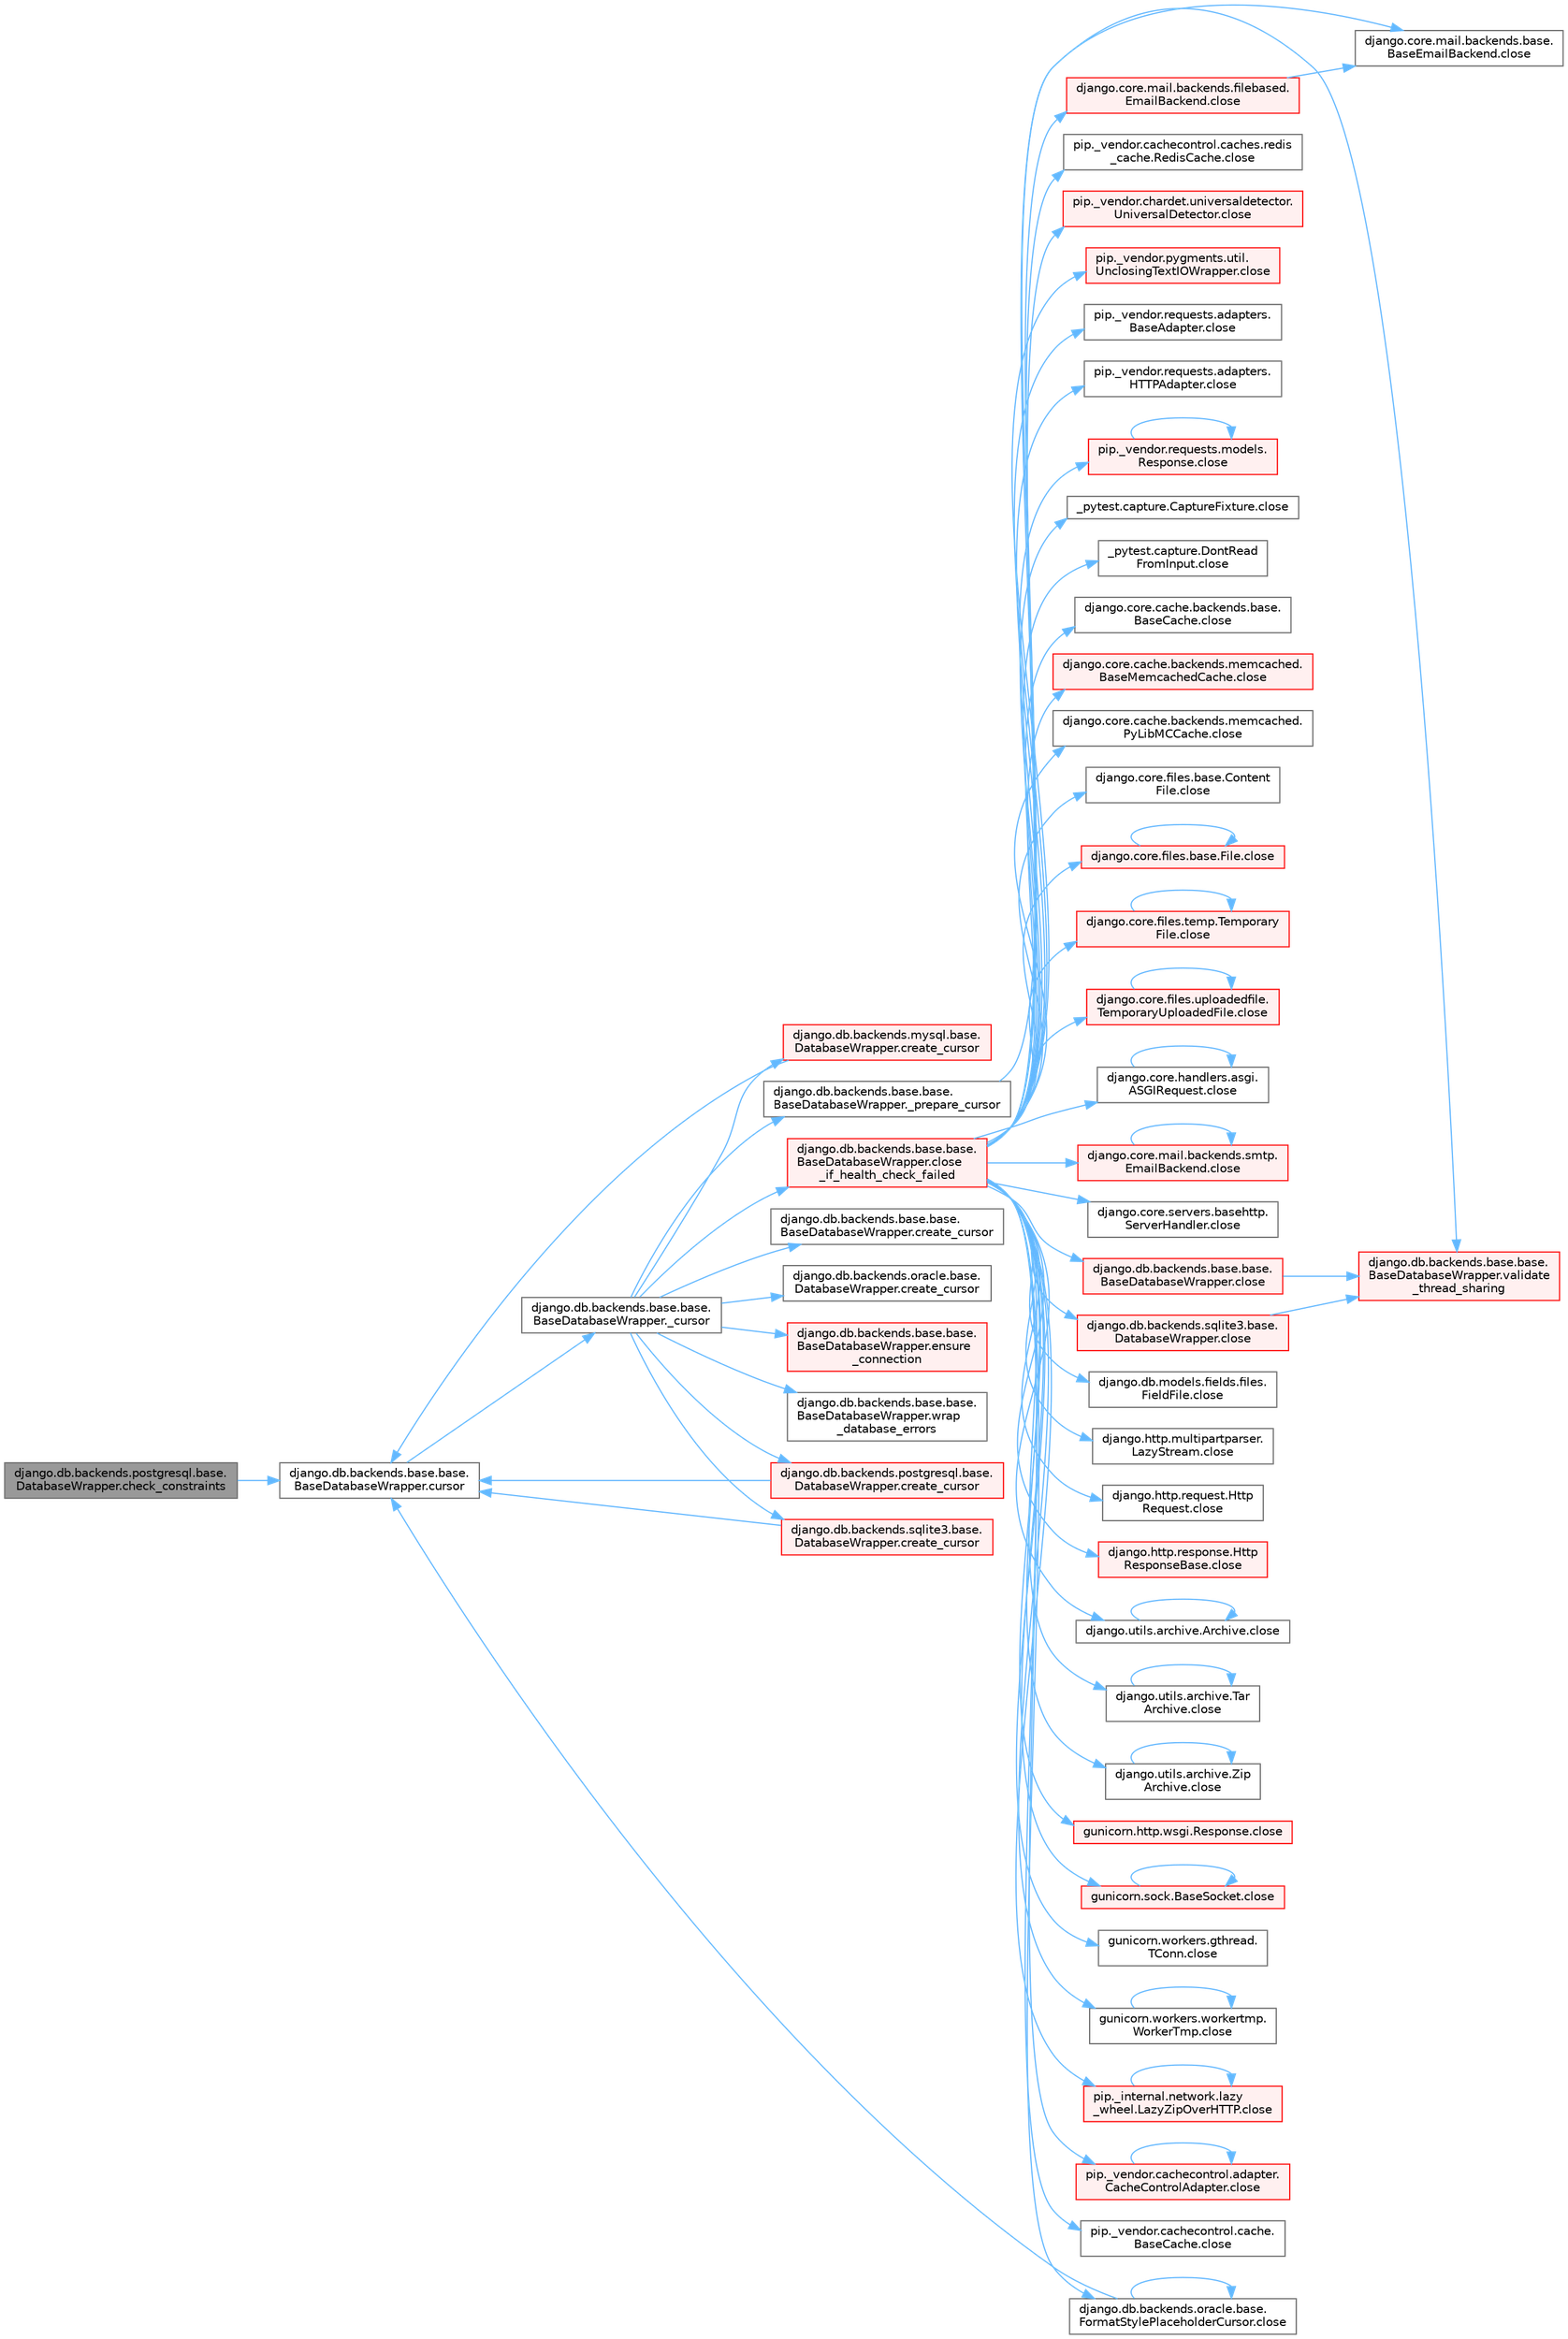 digraph "django.db.backends.postgresql.base.DatabaseWrapper.check_constraints"
{
 // LATEX_PDF_SIZE
  bgcolor="transparent";
  edge [fontname=Helvetica,fontsize=10,labelfontname=Helvetica,labelfontsize=10];
  node [fontname=Helvetica,fontsize=10,shape=box,height=0.2,width=0.4];
  rankdir="LR";
  Node1 [id="Node000001",label="django.db.backends.postgresql.base.\lDatabaseWrapper.check_constraints",height=0.2,width=0.4,color="gray40", fillcolor="grey60", style="filled", fontcolor="black",tooltip=" "];
  Node1 -> Node2 [id="edge1_Node000001_Node000002",color="steelblue1",style="solid",tooltip=" "];
  Node2 [id="Node000002",label="django.db.backends.base.base.\lBaseDatabaseWrapper.cursor",height=0.2,width=0.4,color="grey40", fillcolor="white", style="filled",URL="$classdjango_1_1db_1_1backends_1_1base_1_1base_1_1_base_database_wrapper.html#a36460fef236d97a41d6ed05f035509f8",tooltip=" "];
  Node2 -> Node3 [id="edge2_Node000002_Node000003",color="steelblue1",style="solid",tooltip=" "];
  Node3 [id="Node000003",label="django.db.backends.base.base.\lBaseDatabaseWrapper._cursor",height=0.2,width=0.4,color="grey40", fillcolor="white", style="filled",URL="$classdjango_1_1db_1_1backends_1_1base_1_1base_1_1_base_database_wrapper.html#a4ab6e7f33d17ad7228f40516ace60c5f",tooltip=" "];
  Node3 -> Node4 [id="edge3_Node000003_Node000004",color="steelblue1",style="solid",tooltip=" "];
  Node4 [id="Node000004",label="django.db.backends.base.base.\lBaseDatabaseWrapper._prepare_cursor",height=0.2,width=0.4,color="grey40", fillcolor="white", style="filled",URL="$classdjango_1_1db_1_1backends_1_1base_1_1base_1_1_base_database_wrapper.html#af8f50dc5cd42b79109d8a262398e6c1c",tooltip=" "];
  Node4 -> Node5 [id="edge4_Node000004_Node000005",color="steelblue1",style="solid",tooltip=" "];
  Node5 [id="Node000005",label="django.db.backends.base.base.\lBaseDatabaseWrapper.validate\l_thread_sharing",height=0.2,width=0.4,color="red", fillcolor="#FFF0F0", style="filled",URL="$classdjango_1_1db_1_1backends_1_1base_1_1base_1_1_base_database_wrapper.html#adea4e3380c08118490c13a61f2d3f89a",tooltip=" "];
  Node3 -> Node26 [id="edge5_Node000003_Node000026",color="steelblue1",style="solid",tooltip=" "];
  Node26 [id="Node000026",label="django.db.backends.base.base.\lBaseDatabaseWrapper.close\l_if_health_check_failed",height=0.2,width=0.4,color="red", fillcolor="#FFF0F0", style="filled",URL="$classdjango_1_1db_1_1backends_1_1base_1_1base_1_1_base_database_wrapper.html#a3f4d11734d2da94781f00468b6bd3981",tooltip=" "];
  Node26 -> Node27 [id="edge6_Node000026_Node000027",color="steelblue1",style="solid",tooltip=" "];
  Node27 [id="Node000027",label="_pytest.capture.CaptureFixture.close",height=0.2,width=0.4,color="grey40", fillcolor="white", style="filled",URL="$class__pytest_1_1capture_1_1_capture_fixture.html#ac018b3a02c2aff2047974ced57907cd0",tooltip=" "];
  Node26 -> Node28 [id="edge7_Node000026_Node000028",color="steelblue1",style="solid",tooltip=" "];
  Node28 [id="Node000028",label="_pytest.capture.DontRead\lFromInput.close",height=0.2,width=0.4,color="grey40", fillcolor="white", style="filled",URL="$class__pytest_1_1capture_1_1_dont_read_from_input.html#accf28daf7db40f53462752cc02bbdd32",tooltip=" "];
  Node26 -> Node29 [id="edge8_Node000026_Node000029",color="steelblue1",style="solid",tooltip=" "];
  Node29 [id="Node000029",label="django.core.cache.backends.base.\lBaseCache.close",height=0.2,width=0.4,color="grey40", fillcolor="white", style="filled",URL="$classdjango_1_1core_1_1cache_1_1backends_1_1base_1_1_base_cache.html#ae5d10e57a1ab2b99171e943370da8cf3",tooltip=" "];
  Node26 -> Node30 [id="edge9_Node000026_Node000030",color="steelblue1",style="solid",tooltip=" "];
  Node30 [id="Node000030",label="django.core.cache.backends.memcached.\lBaseMemcachedCache.close",height=0.2,width=0.4,color="red", fillcolor="#FFF0F0", style="filled",URL="$classdjango_1_1core_1_1cache_1_1backends_1_1memcached_1_1_base_memcached_cache.html#ab36ac92f106d8dacc64d539b447a5e37",tooltip=" "];
  Node26 -> Node33 [id="edge10_Node000026_Node000033",color="steelblue1",style="solid",tooltip=" "];
  Node33 [id="Node000033",label="django.core.cache.backends.memcached.\lPyLibMCCache.close",height=0.2,width=0.4,color="grey40", fillcolor="white", style="filled",URL="$classdjango_1_1core_1_1cache_1_1backends_1_1memcached_1_1_py_lib_m_c_cache.html#a76cb2e86bb346b70433dfe177597da58",tooltip=" "];
  Node26 -> Node34 [id="edge11_Node000026_Node000034",color="steelblue1",style="solid",tooltip=" "];
  Node34 [id="Node000034",label="django.core.files.base.Content\lFile.close",height=0.2,width=0.4,color="grey40", fillcolor="white", style="filled",URL="$classdjango_1_1core_1_1files_1_1base_1_1_content_file.html#a09ae22d8cfcf28936b97a8eba0fd85cb",tooltip=" "];
  Node26 -> Node35 [id="edge12_Node000026_Node000035",color="steelblue1",style="solid",tooltip=" "];
  Node35 [id="Node000035",label="django.core.files.base.File.close",height=0.2,width=0.4,color="red", fillcolor="#FFF0F0", style="filled",URL="$classdjango_1_1core_1_1files_1_1base_1_1_file.html#a0ff3dc914f2c207114a150eaac429bdc",tooltip=" "];
  Node35 -> Node35 [id="edge13_Node000035_Node000035",color="steelblue1",style="solid",tooltip=" "];
  Node26 -> Node43 [id="edge14_Node000026_Node000043",color="steelblue1",style="solid",tooltip=" "];
  Node43 [id="Node000043",label="django.core.files.temp.Temporary\lFile.close",height=0.2,width=0.4,color="red", fillcolor="#FFF0F0", style="filled",URL="$classdjango_1_1core_1_1files_1_1temp_1_1_temporary_file.html#a3137c46b13cae4e5e6fe6489e42677d5",tooltip=" "];
  Node43 -> Node43 [id="edge15_Node000043_Node000043",color="steelblue1",style="solid",tooltip=" "];
  Node26 -> Node1049 [id="edge16_Node000026_Node001049",color="steelblue1",style="solid",tooltip=" "];
  Node1049 [id="Node001049",label="django.core.files.uploadedfile.\lTemporaryUploadedFile.close",height=0.2,width=0.4,color="red", fillcolor="#FFF0F0", style="filled",URL="$classdjango_1_1core_1_1files_1_1uploadedfile_1_1_temporary_uploaded_file.html#a01ddb9d43a99baf6157c1d60b37198cd",tooltip=" "];
  Node1049 -> Node1049 [id="edge17_Node001049_Node001049",color="steelblue1",style="solid",tooltip=" "];
  Node26 -> Node1050 [id="edge18_Node000026_Node001050",color="steelblue1",style="solid",tooltip=" "];
  Node1050 [id="Node001050",label="django.core.handlers.asgi.\lASGIRequest.close",height=0.2,width=0.4,color="grey40", fillcolor="white", style="filled",URL="$classdjango_1_1core_1_1handlers_1_1asgi_1_1_a_s_g_i_request.html#a2f3a1c1c50b4cf63ef552b4f96cc4f7f",tooltip=" "];
  Node1050 -> Node1050 [id="edge19_Node001050_Node001050",color="steelblue1",style="solid",tooltip=" "];
  Node26 -> Node1051 [id="edge20_Node000026_Node001051",color="steelblue1",style="solid",tooltip=" "];
  Node1051 [id="Node001051",label="django.core.mail.backends.base.\lBaseEmailBackend.close",height=0.2,width=0.4,color="grey40", fillcolor="white", style="filled",URL="$classdjango_1_1core_1_1mail_1_1backends_1_1base_1_1_base_email_backend.html#a358a8107d966c2d82d9eb9d18565784e",tooltip=" "];
  Node26 -> Node1052 [id="edge21_Node000026_Node001052",color="steelblue1",style="solid",tooltip=" "];
  Node1052 [id="Node001052",label="django.core.mail.backends.filebased.\lEmailBackend.close",height=0.2,width=0.4,color="red", fillcolor="#FFF0F0", style="filled",URL="$classdjango_1_1core_1_1mail_1_1backends_1_1filebased_1_1_email_backend.html#af90ba8a487930e530a20ceb03669a672",tooltip=" "];
  Node1052 -> Node1051 [id="edge22_Node001052_Node001051",color="steelblue1",style="solid",tooltip=" "];
  Node26 -> Node1053 [id="edge23_Node000026_Node001053",color="steelblue1",style="solid",tooltip=" "];
  Node1053 [id="Node001053",label="django.core.mail.backends.smtp.\lEmailBackend.close",height=0.2,width=0.4,color="red", fillcolor="#FFF0F0", style="filled",URL="$classdjango_1_1core_1_1mail_1_1backends_1_1smtp_1_1_email_backend.html#a6ac7253539c4f1102986c6df417fb050",tooltip=" "];
  Node1053 -> Node1053 [id="edge24_Node001053_Node001053",color="steelblue1",style="solid",tooltip=" "];
  Node26 -> Node1054 [id="edge25_Node000026_Node001054",color="steelblue1",style="solid",tooltip=" "];
  Node1054 [id="Node001054",label="django.core.servers.basehttp.\lServerHandler.close",height=0.2,width=0.4,color="grey40", fillcolor="white", style="filled",URL="$classdjango_1_1core_1_1servers_1_1basehttp_1_1_server_handler.html#a67022bc1dc85a75307901027d41a6a61",tooltip=" "];
  Node26 -> Node1055 [id="edge26_Node000026_Node001055",color="steelblue1",style="solid",tooltip=" "];
  Node1055 [id="Node001055",label="django.db.backends.base.base.\lBaseDatabaseWrapper.close",height=0.2,width=0.4,color="red", fillcolor="#FFF0F0", style="filled",URL="$classdjango_1_1db_1_1backends_1_1base_1_1base_1_1_base_database_wrapper.html#a01214a9b91408274fbc34cb062baf2bc",tooltip=" "];
  Node1055 -> Node5 [id="edge27_Node001055_Node000005",color="steelblue1",style="solid",tooltip=" "];
  Node26 -> Node1060 [id="edge28_Node000026_Node001060",color="steelblue1",style="solid",tooltip=" "];
  Node1060 [id="Node001060",label="django.db.backends.oracle.base.\lFormatStylePlaceholderCursor.close",height=0.2,width=0.4,color="grey40", fillcolor="white", style="filled",URL="$classdjango_1_1db_1_1backends_1_1oracle_1_1base_1_1_format_style_placeholder_cursor.html#aebbf24b6a824d4e0fb370ce417d41f93",tooltip=" "];
  Node1060 -> Node1060 [id="edge29_Node001060_Node001060",color="steelblue1",style="solid",tooltip=" "];
  Node1060 -> Node2 [id="edge30_Node001060_Node000002",color="steelblue1",style="solid",tooltip=" "];
  Node26 -> Node1061 [id="edge31_Node000026_Node001061",color="steelblue1",style="solid",tooltip=" "];
  Node1061 [id="Node001061",label="django.db.backends.sqlite3.base.\lDatabaseWrapper.close",height=0.2,width=0.4,color="red", fillcolor="#FFF0F0", style="filled",URL="$classdjango_1_1db_1_1backends_1_1sqlite3_1_1base_1_1_database_wrapper.html#accb46eb6dd574171611ec4912f677d3f",tooltip=" "];
  Node1061 -> Node5 [id="edge32_Node001061_Node000005",color="steelblue1",style="solid",tooltip=" "];
  Node26 -> Node1064 [id="edge33_Node000026_Node001064",color="steelblue1",style="solid",tooltip=" "];
  Node1064 [id="Node001064",label="django.db.models.fields.files.\lFieldFile.close",height=0.2,width=0.4,color="grey40", fillcolor="white", style="filled",URL="$classdjango_1_1db_1_1models_1_1fields_1_1files_1_1_field_file.html#a7764f6ac41d2cf2e0e60639dff4d7f03",tooltip=" "];
  Node26 -> Node1065 [id="edge34_Node000026_Node001065",color="steelblue1",style="solid",tooltip=" "];
  Node1065 [id="Node001065",label="django.http.multipartparser.\lLazyStream.close",height=0.2,width=0.4,color="grey40", fillcolor="white", style="filled",URL="$classdjango_1_1http_1_1multipartparser_1_1_lazy_stream.html#a8cc031a8e3e86872b4d5d12ebb448573",tooltip=" "];
  Node26 -> Node1066 [id="edge35_Node000026_Node001066",color="steelblue1",style="solid",tooltip=" "];
  Node1066 [id="Node001066",label="django.http.request.Http\lRequest.close",height=0.2,width=0.4,color="grey40", fillcolor="white", style="filled",URL="$classdjango_1_1http_1_1request_1_1_http_request.html#a13db25295d57830ab61aed1a8339842e",tooltip=" "];
  Node26 -> Node1067 [id="edge36_Node000026_Node001067",color="steelblue1",style="solid",tooltip=" "];
  Node1067 [id="Node001067",label="django.http.response.Http\lResponseBase.close",height=0.2,width=0.4,color="red", fillcolor="#FFF0F0", style="filled",URL="$classdjango_1_1http_1_1response_1_1_http_response_base.html#a2e18a8319fb2b68853f032a3a1e93ffe",tooltip=" "];
  Node26 -> Node1068 [id="edge37_Node000026_Node001068",color="steelblue1",style="solid",tooltip=" "];
  Node1068 [id="Node001068",label="django.utils.archive.Archive.close",height=0.2,width=0.4,color="grey40", fillcolor="white", style="filled",URL="$classdjango_1_1utils_1_1archive_1_1_archive.html#a5fe062c89d687d218982c9c523c74c2a",tooltip=" "];
  Node1068 -> Node1068 [id="edge38_Node001068_Node001068",color="steelblue1",style="solid",tooltip=" "];
  Node26 -> Node1069 [id="edge39_Node000026_Node001069",color="steelblue1",style="solid",tooltip=" "];
  Node1069 [id="Node001069",label="django.utils.archive.Tar\lArchive.close",height=0.2,width=0.4,color="grey40", fillcolor="white", style="filled",URL="$classdjango_1_1utils_1_1archive_1_1_tar_archive.html#a9f92da2fc83a8bf18400412a9cf77836",tooltip=" "];
  Node1069 -> Node1069 [id="edge40_Node001069_Node001069",color="steelblue1",style="solid",tooltip=" "];
  Node26 -> Node1070 [id="edge41_Node000026_Node001070",color="steelblue1",style="solid",tooltip=" "];
  Node1070 [id="Node001070",label="django.utils.archive.Zip\lArchive.close",height=0.2,width=0.4,color="grey40", fillcolor="white", style="filled",URL="$classdjango_1_1utils_1_1archive_1_1_zip_archive.html#a72926f0c232970ff5bf94a7082dd5ac9",tooltip=" "];
  Node1070 -> Node1070 [id="edge42_Node001070_Node001070",color="steelblue1",style="solid",tooltip=" "];
  Node26 -> Node1071 [id="edge43_Node000026_Node001071",color="steelblue1",style="solid",tooltip=" "];
  Node1071 [id="Node001071",label="gunicorn.http.wsgi.Response.close",height=0.2,width=0.4,color="red", fillcolor="#FFF0F0", style="filled",URL="$classgunicorn_1_1http_1_1wsgi_1_1_response.html#a046ea28916c2a721d57a5852261bef24",tooltip=" "];
  Node26 -> Node1078 [id="edge44_Node000026_Node001078",color="steelblue1",style="solid",tooltip=" "];
  Node1078 [id="Node001078",label="gunicorn.sock.BaseSocket.close",height=0.2,width=0.4,color="red", fillcolor="#FFF0F0", style="filled",URL="$classgunicorn_1_1sock_1_1_base_socket.html#af2002e81bf30cc8c6614f9568af6ef06",tooltip=" "];
  Node1078 -> Node1078 [id="edge45_Node001078_Node001078",color="steelblue1",style="solid",tooltip=" "];
  Node26 -> Node1120 [id="edge46_Node000026_Node001120",color="steelblue1",style="solid",tooltip=" "];
  Node1120 [id="Node001120",label="gunicorn.workers.gthread.\lTConn.close",height=0.2,width=0.4,color="grey40", fillcolor="white", style="filled",URL="$classgunicorn_1_1workers_1_1gthread_1_1_t_conn.html#aa302868e132a81509a48f46789d6afc4",tooltip=" "];
  Node26 -> Node1121 [id="edge47_Node000026_Node001121",color="steelblue1",style="solid",tooltip=" "];
  Node1121 [id="Node001121",label="gunicorn.workers.workertmp.\lWorkerTmp.close",height=0.2,width=0.4,color="grey40", fillcolor="white", style="filled",URL="$classgunicorn_1_1workers_1_1workertmp_1_1_worker_tmp.html#ae6bf726cee2be8f52fa4bbe0f868d3c6",tooltip=" "];
  Node1121 -> Node1121 [id="edge48_Node001121_Node001121",color="steelblue1",style="solid",tooltip=" "];
  Node26 -> Node1122 [id="edge49_Node000026_Node001122",color="steelblue1",style="solid",tooltip=" "];
  Node1122 [id="Node001122",label="pip._internal.network.lazy\l_wheel.LazyZipOverHTTP.close",height=0.2,width=0.4,color="red", fillcolor="#FFF0F0", style="filled",URL="$classpip_1_1__internal_1_1network_1_1lazy__wheel_1_1_lazy_zip_over_h_t_t_p.html#a6aeec11453c683f141b9fe121163a8d0",tooltip=" "];
  Node1122 -> Node1122 [id="edge50_Node001122_Node001122",color="steelblue1",style="solid",tooltip=" "];
  Node26 -> Node1123 [id="edge51_Node000026_Node001123",color="steelblue1",style="solid",tooltip=" "];
  Node1123 [id="Node001123",label="pip._vendor.cachecontrol.adapter.\lCacheControlAdapter.close",height=0.2,width=0.4,color="red", fillcolor="#FFF0F0", style="filled",URL="$classpip_1_1__vendor_1_1cachecontrol_1_1adapter_1_1_cache_control_adapter.html#a085c6ea7434042e9af7286a8875fb646",tooltip=" "];
  Node1123 -> Node1123 [id="edge52_Node001123_Node001123",color="steelblue1",style="solid",tooltip=" "];
  Node26 -> Node1126 [id="edge53_Node000026_Node001126",color="steelblue1",style="solid",tooltip=" "];
  Node1126 [id="Node001126",label="pip._vendor.cachecontrol.cache.\lBaseCache.close",height=0.2,width=0.4,color="grey40", fillcolor="white", style="filled",URL="$classpip_1_1__vendor_1_1cachecontrol_1_1cache_1_1_base_cache.html#aed3b918393d941c531ffda7afa8968c5",tooltip=" "];
  Node26 -> Node1127 [id="edge54_Node000026_Node001127",color="steelblue1",style="solid",tooltip=" "];
  Node1127 [id="Node001127",label="pip._vendor.cachecontrol.caches.redis\l_cache.RedisCache.close",height=0.2,width=0.4,color="grey40", fillcolor="white", style="filled",URL="$classpip_1_1__vendor_1_1cachecontrol_1_1caches_1_1redis__cache_1_1_redis_cache.html#a3703f11cd74de5a2d416b33208df6710",tooltip=" "];
  Node26 -> Node1128 [id="edge55_Node000026_Node001128",color="steelblue1",style="solid",tooltip=" "];
  Node1128 [id="Node001128",label="pip._vendor.chardet.universaldetector.\lUniversalDetector.close",height=0.2,width=0.4,color="red", fillcolor="#FFF0F0", style="filled",URL="$classpip_1_1__vendor_1_1chardet_1_1universaldetector_1_1_universal_detector.html#a2a729e7ae145e4953628aac35a1478d1",tooltip=" "];
  Node26 -> Node1135 [id="edge56_Node000026_Node001135",color="steelblue1",style="solid",tooltip=" "];
  Node1135 [id="Node001135",label="pip._vendor.pygments.util.\lUnclosingTextIOWrapper.close",height=0.2,width=0.4,color="red", fillcolor="#FFF0F0", style="filled",URL="$classpip_1_1__vendor_1_1pygments_1_1util_1_1_unclosing_text_i_o_wrapper.html#a8b7334932e365946b03244a148e50846",tooltip=" "];
  Node26 -> Node3088 [id="edge57_Node000026_Node003088",color="steelblue1",style="solid",tooltip=" "];
  Node3088 [id="Node003088",label="pip._vendor.requests.adapters.\lBaseAdapter.close",height=0.2,width=0.4,color="grey40", fillcolor="white", style="filled",URL="$classpip_1_1__vendor_1_1requests_1_1adapters_1_1_base_adapter.html#ab52f259a4633310e303f4ac6b07eb1e5",tooltip=" "];
  Node26 -> Node3089 [id="edge58_Node000026_Node003089",color="steelblue1",style="solid",tooltip=" "];
  Node3089 [id="Node003089",label="pip._vendor.requests.adapters.\lHTTPAdapter.close",height=0.2,width=0.4,color="grey40", fillcolor="white", style="filled",URL="$classpip_1_1__vendor_1_1requests_1_1adapters_1_1_h_t_t_p_adapter.html#abce959ea97f8378278ff019c78481a11",tooltip=" "];
  Node26 -> Node3090 [id="edge59_Node000026_Node003090",color="steelblue1",style="solid",tooltip=" "];
  Node3090 [id="Node003090",label="pip._vendor.requests.models.\lResponse.close",height=0.2,width=0.4,color="red", fillcolor="#FFF0F0", style="filled",URL="$classpip_1_1__vendor_1_1requests_1_1models_1_1_response.html#ad28d6ce5be5b46752b43673257562918",tooltip=" "];
  Node3090 -> Node3090 [id="edge60_Node003090_Node003090",color="steelblue1",style="solid",tooltip=" "];
  Node3 -> Node4245 [id="edge61_Node000003_Node004245",color="steelblue1",style="solid",tooltip=" "];
  Node4245 [id="Node004245",label="django.db.backends.base.base.\lBaseDatabaseWrapper.create_cursor",height=0.2,width=0.4,color="grey40", fillcolor="white", style="filled",URL="$classdjango_1_1db_1_1backends_1_1base_1_1base_1_1_base_database_wrapper.html#ad5770c39dbfca2cff60c756f9da65e7e",tooltip=" "];
  Node3 -> Node4246 [id="edge62_Node000003_Node004246",color="steelblue1",style="solid",tooltip=" "];
  Node4246 [id="Node004246",label="django.db.backends.mysql.base.\lDatabaseWrapper.create_cursor",height=0.2,width=0.4,color="red", fillcolor="#FFF0F0", style="filled",URL="$classdjango_1_1db_1_1backends_1_1mysql_1_1base_1_1_database_wrapper.html#a0ff5c552844653c9008b2c1c843cb949",tooltip=" "];
  Node4246 -> Node2 [id="edge63_Node004246_Node000002",color="steelblue1",style="solid",tooltip=" "];
  Node3 -> Node4247 [id="edge64_Node000003_Node004247",color="steelblue1",style="solid",tooltip=" "];
  Node4247 [id="Node004247",label="django.db.backends.oracle.base.\lDatabaseWrapper.create_cursor",height=0.2,width=0.4,color="grey40", fillcolor="white", style="filled",URL="$classdjango_1_1db_1_1backends_1_1oracle_1_1base_1_1_database_wrapper.html#a82a148a124e32910f7432160ddc47da4",tooltip=" "];
  Node3 -> Node4248 [id="edge65_Node000003_Node004248",color="steelblue1",style="solid",tooltip=" "];
  Node4248 [id="Node004248",label="django.db.backends.postgresql.base.\lDatabaseWrapper.create_cursor",height=0.2,width=0.4,color="red", fillcolor="#FFF0F0", style="filled",URL="$classdjango_1_1db_1_1backends_1_1postgresql_1_1base_1_1_database_wrapper.html#a0097c2f901cc5ac98af1b51b05eafec1",tooltip=" "];
  Node4248 -> Node2 [id="edge66_Node004248_Node000002",color="steelblue1",style="solid",tooltip=" "];
  Node3 -> Node4249 [id="edge67_Node000003_Node004249",color="steelblue1",style="solid",tooltip=" "];
  Node4249 [id="Node004249",label="django.db.backends.sqlite3.base.\lDatabaseWrapper.create_cursor",height=0.2,width=0.4,color="red", fillcolor="#FFF0F0", style="filled",URL="$classdjango_1_1db_1_1backends_1_1sqlite3_1_1base_1_1_database_wrapper.html#a432ac337ae585453ec5c6c37a42ba892",tooltip=" "];
  Node4249 -> Node2 [id="edge68_Node004249_Node000002",color="steelblue1",style="solid",tooltip=" "];
  Node3 -> Node4260 [id="edge69_Node000003_Node004260",color="steelblue1",style="solid",tooltip=" "];
  Node4260 [id="Node004260",label="django.db.backends.base.base.\lBaseDatabaseWrapper.ensure\l_connection",height=0.2,width=0.4,color="red", fillcolor="#FFF0F0", style="filled",URL="$classdjango_1_1db_1_1backends_1_1base_1_1base_1_1_base_database_wrapper.html#a92c7bfe2efb05b06bb23cc7de201dbb5",tooltip=" "];
  Node3 -> Node1057 [id="edge70_Node000003_Node001057",color="steelblue1",style="solid",tooltip=" "];
  Node1057 [id="Node001057",label="django.db.backends.base.base.\lBaseDatabaseWrapper.wrap\l_database_errors",height=0.2,width=0.4,color="grey40", fillcolor="white", style="filled",URL="$classdjango_1_1db_1_1backends_1_1base_1_1base_1_1_base_database_wrapper.html#a050bf6b64d53029621c20b8f56b13596",tooltip=" "];
}
